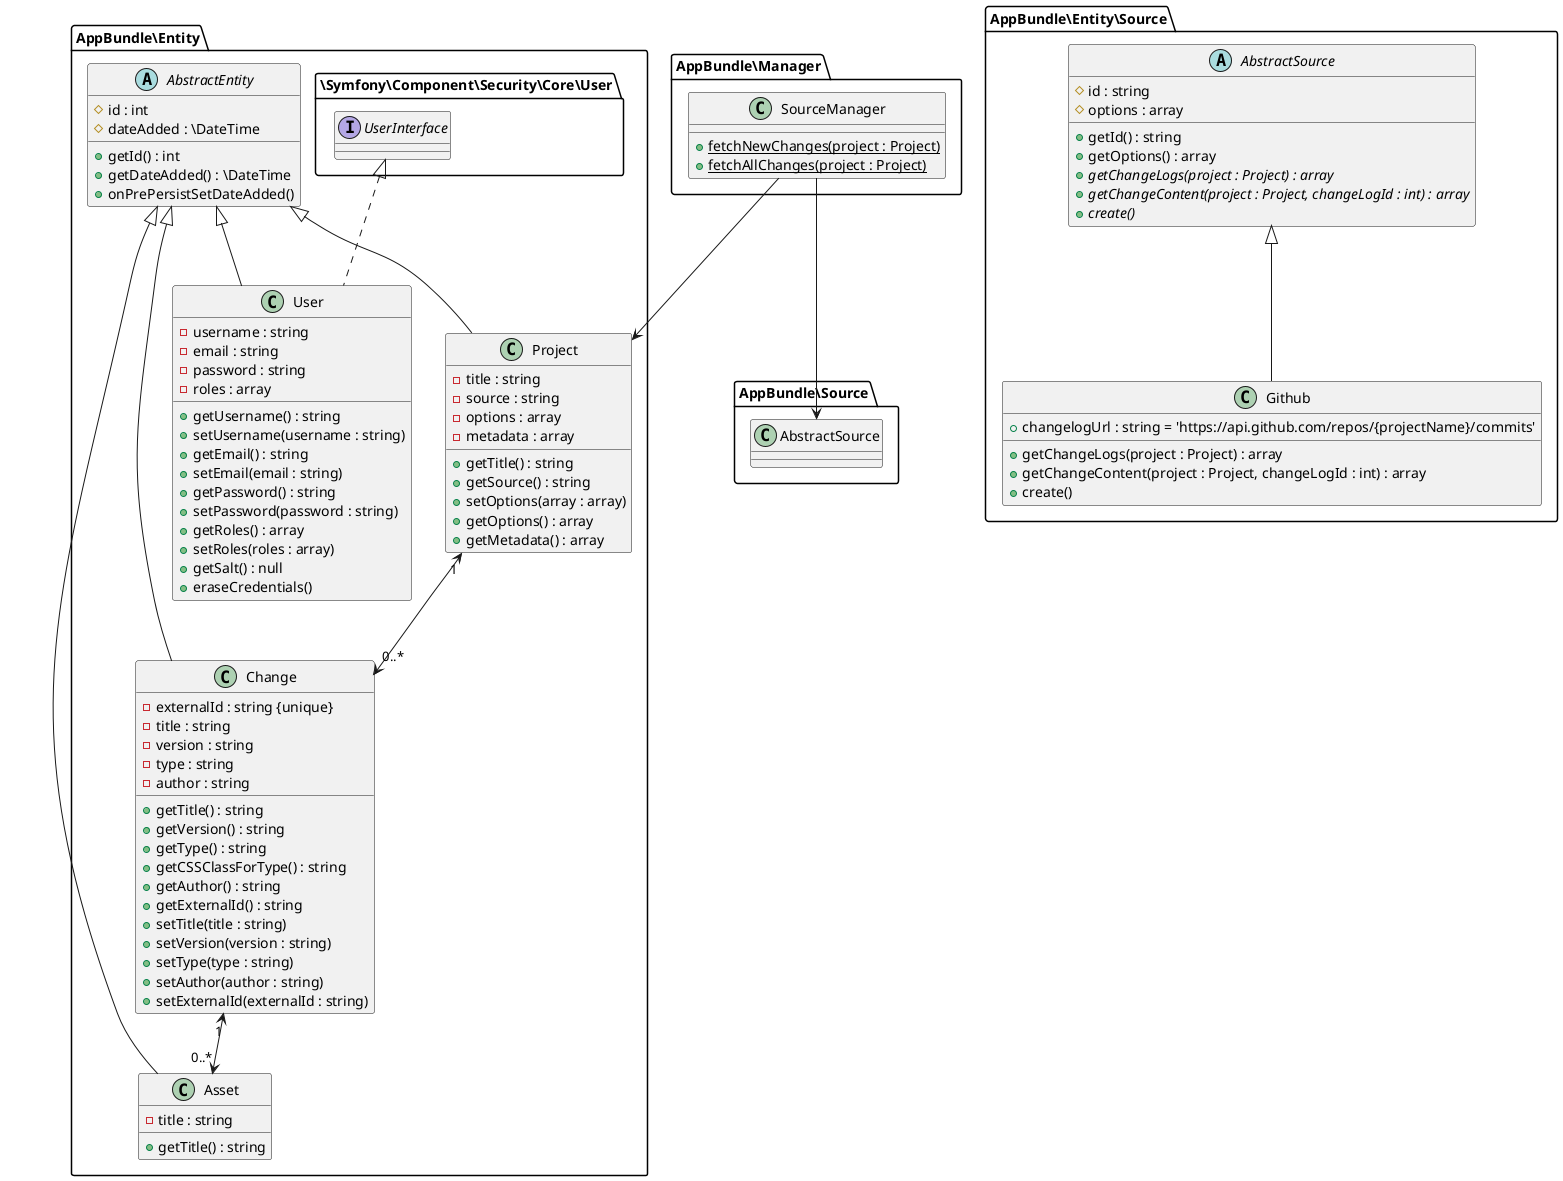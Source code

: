 @startuml

AppBundle\Manager.SourceManager --> AppBundle\Entity.Project
AppBundle\Manager.SourceManager --> AppBundle\Source.AbstractSource

namespace AppBundle\Manager {
    class SourceManager {
        + {static} fetchNewChanges(project : Project)
        + {static} fetchAllChanges(project : Project)
    }
}

namespace AppBundle\Entity\Source {
    abstract class AbstractSource {
        # id : string
        # options : array
        + getId() : string
        + getOptions() : array
        {abstract} + getChangeLogs(project : Project) : array
        {abstract} + getChangeContent(project : Project, changeLogId : int) : array
        {abstract} + create()
    }
    class Github extends AbstractSource {
        + changelogUrl : string = 'https://api.github.com/repos/{projectName}/commits'
        + getChangeLogs(project : Project) : array
        + getChangeContent(project : Project, changeLogId : int) : array
        + create()
    }
}

namespace AppBundle\Entity {
    abstract class AbstractEntity {
        # id : int
        # dateAdded : \DateTime
        + getId() : int
        + getDateAdded() : \DateTime
        + onPrePersistSetDateAdded()
    }
    class Asset extends AbstractEntity {
        - title : string
        + getTitle() : string
    }
    class Change extends AbstractEntity {
        - externalId : string {unique}
        - title : string
        - version : string
        - type : string
        - author : string
        + getTitle() : string
        + getVersion() : string
        + getType() : string
        + getCSSClassForType() : string
        + getAuthor() : string
        + getExternalId() : string
        + setTitle(title : string)
        + setVersion(version : string)
        + setType(type : string)
        + setAuthor(author : string)
        + setExternalId(externalId : string)
    }
    class Project extends AbstractEntity {
        - title : string
        - source : string
        - options : array
        - metadata : array
        + getTitle() : string
        + getSource() : string
        + setOptions(array : array)
        + getOptions() : array
        + getMetadata() : array
    }
    class User extends AbstractEntity implements \Symfony\Component\Security\Core\User.UserInterface {
        - username : string
        - email : string
        - password : string
        - roles : array
        + getUsername() : string
        + setUsername(username : string)
        + getEmail() : string
        + setEmail(email : string)
        + getPassword() : string
        + setPassword(password : string)
        + getRoles() : array
        + setRoles(roles : array)
        + getSalt() : null
        + eraseCredentials()
    }

    Change "1" <--> "0..*" Asset
    Project "1" <--> "0..*" Change
}


@enduml